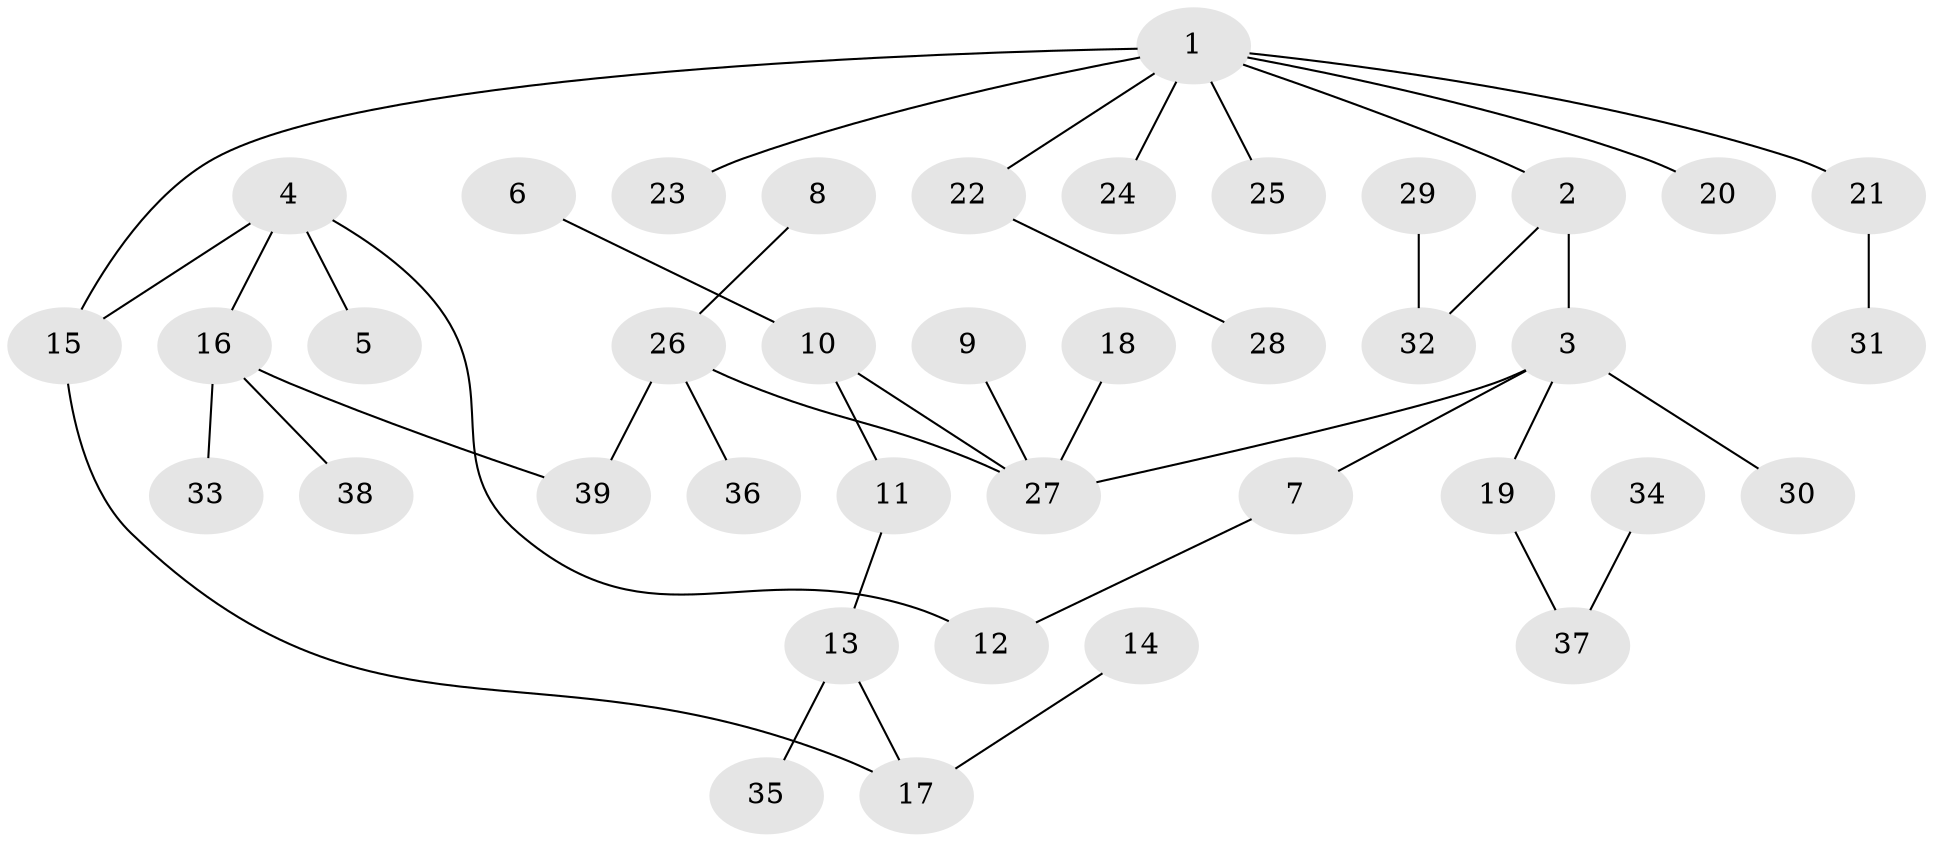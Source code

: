 // original degree distribution, {6: 0.025974025974025976, 5: 0.03896103896103896, 1: 0.4155844155844156, 4: 0.05194805194805195, 3: 0.14285714285714285, 2: 0.3246753246753247}
// Generated by graph-tools (version 1.1) at 2025/25/03/09/25 03:25:28]
// undirected, 39 vertices, 41 edges
graph export_dot {
graph [start="1"]
  node [color=gray90,style=filled];
  1;
  2;
  3;
  4;
  5;
  6;
  7;
  8;
  9;
  10;
  11;
  12;
  13;
  14;
  15;
  16;
  17;
  18;
  19;
  20;
  21;
  22;
  23;
  24;
  25;
  26;
  27;
  28;
  29;
  30;
  31;
  32;
  33;
  34;
  35;
  36;
  37;
  38;
  39;
  1 -- 2 [weight=1.0];
  1 -- 15 [weight=1.0];
  1 -- 20 [weight=1.0];
  1 -- 21 [weight=1.0];
  1 -- 22 [weight=1.0];
  1 -- 23 [weight=1.0];
  1 -- 24 [weight=1.0];
  1 -- 25 [weight=1.0];
  2 -- 3 [weight=1.0];
  2 -- 32 [weight=1.0];
  3 -- 7 [weight=1.0];
  3 -- 19 [weight=1.0];
  3 -- 27 [weight=1.0];
  3 -- 30 [weight=1.0];
  4 -- 5 [weight=1.0];
  4 -- 12 [weight=1.0];
  4 -- 15 [weight=1.0];
  4 -- 16 [weight=1.0];
  6 -- 10 [weight=1.0];
  7 -- 12 [weight=1.0];
  8 -- 26 [weight=1.0];
  9 -- 27 [weight=1.0];
  10 -- 11 [weight=1.0];
  10 -- 27 [weight=1.0];
  11 -- 13 [weight=1.0];
  13 -- 17 [weight=1.0];
  13 -- 35 [weight=1.0];
  14 -- 17 [weight=1.0];
  15 -- 17 [weight=1.0];
  16 -- 33 [weight=1.0];
  16 -- 38 [weight=1.0];
  16 -- 39 [weight=1.0];
  18 -- 27 [weight=1.0];
  19 -- 37 [weight=1.0];
  21 -- 31 [weight=1.0];
  22 -- 28 [weight=1.0];
  26 -- 27 [weight=1.0];
  26 -- 36 [weight=1.0];
  26 -- 39 [weight=1.0];
  29 -- 32 [weight=1.0];
  34 -- 37 [weight=1.0];
}
